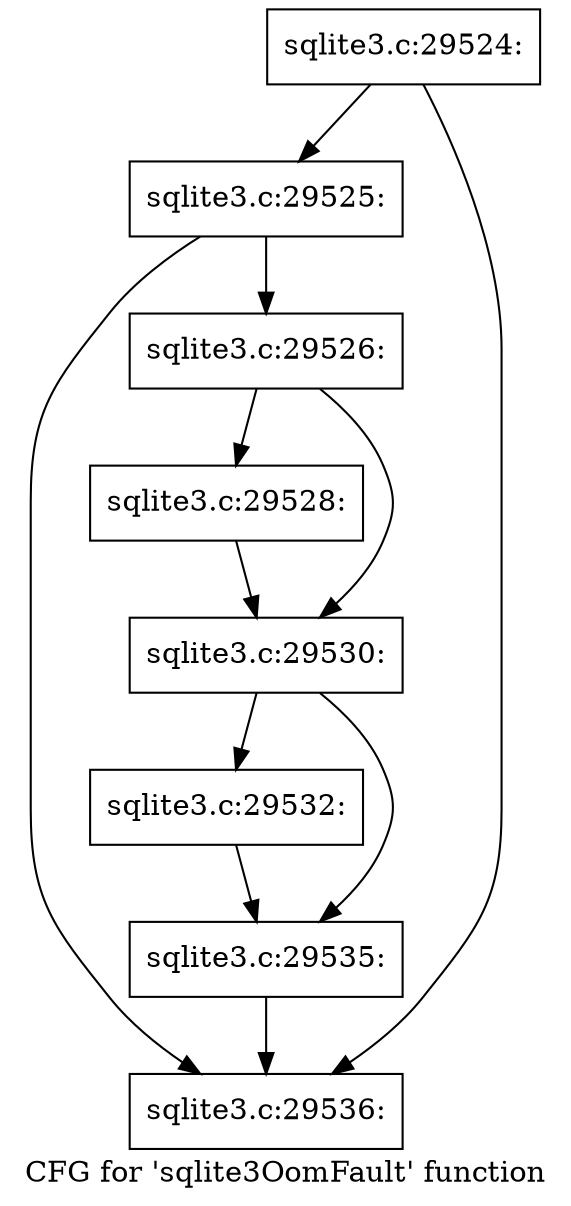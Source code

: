 digraph "CFG for 'sqlite3OomFault' function" {
	label="CFG for 'sqlite3OomFault' function";

	Node0x55c0f7b86720 [shape=record,label="{sqlite3.c:29524:}"];
	Node0x55c0f7b86720 -> Node0x55c0f7b880f0;
	Node0x55c0f7b86720 -> Node0x55c0f7b866b0;
	Node0x55c0f7b880f0 [shape=record,label="{sqlite3.c:29525:}"];
	Node0x55c0f7b880f0 -> Node0x55c0f7b87e80;
	Node0x55c0f7b880f0 -> Node0x55c0f7b866b0;
	Node0x55c0f7b87e80 [shape=record,label="{sqlite3.c:29526:}"];
	Node0x55c0f7b87e80 -> Node0x55c0f7b89070;
	Node0x55c0f7b87e80 -> Node0x55c0f7b890c0;
	Node0x55c0f7b89070 [shape=record,label="{sqlite3.c:29528:}"];
	Node0x55c0f7b89070 -> Node0x55c0f7b890c0;
	Node0x55c0f7b890c0 [shape=record,label="{sqlite3.c:29530:}"];
	Node0x55c0f7b890c0 -> Node0x55c0f7b8a0c0;
	Node0x55c0f7b890c0 -> Node0x55c0f7b8a110;
	Node0x55c0f7b8a0c0 [shape=record,label="{sqlite3.c:29532:}"];
	Node0x55c0f7b8a0c0 -> Node0x55c0f7b8a110;
	Node0x55c0f7b8a110 [shape=record,label="{sqlite3.c:29535:}"];
	Node0x55c0f7b8a110 -> Node0x55c0f7b866b0;
	Node0x55c0f7b866b0 [shape=record,label="{sqlite3.c:29536:}"];
}
